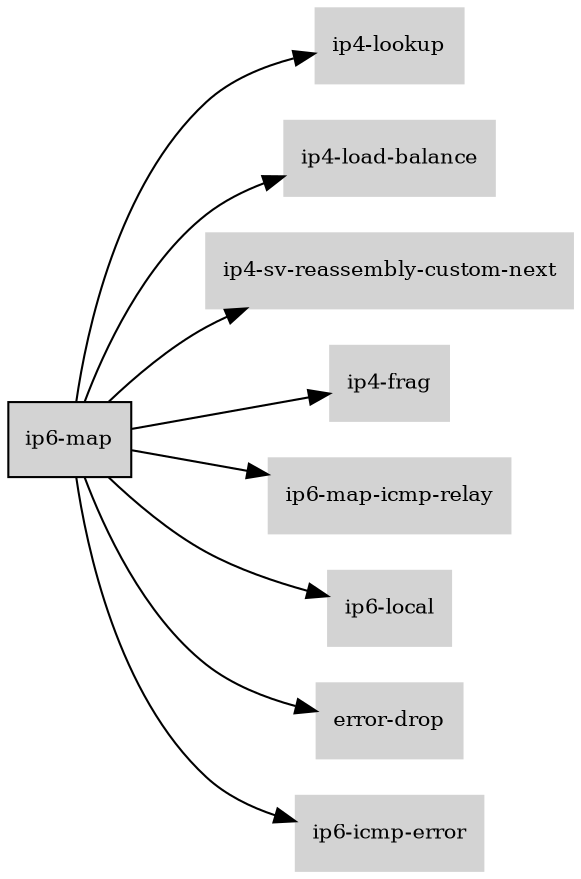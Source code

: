 digraph "ip6_map_subgraph" {
  rankdir=LR;
  node [shape=box, style=filled, fontsize=10, color=lightgray, fontcolor=black, fillcolor=lightgray];
  "ip6-map" [color=black, fontcolor=black, fillcolor=lightgray];
  edge [fontsize=8];
  "ip6-map" -> "ip4-lookup";
  "ip6-map" -> "ip4-load-balance";
  "ip6-map" -> "ip4-sv-reassembly-custom-next";
  "ip6-map" -> "ip4-frag";
  "ip6-map" -> "ip6-map-icmp-relay";
  "ip6-map" -> "ip6-local";
  "ip6-map" -> "error-drop";
  "ip6-map" -> "ip6-icmp-error";
}
